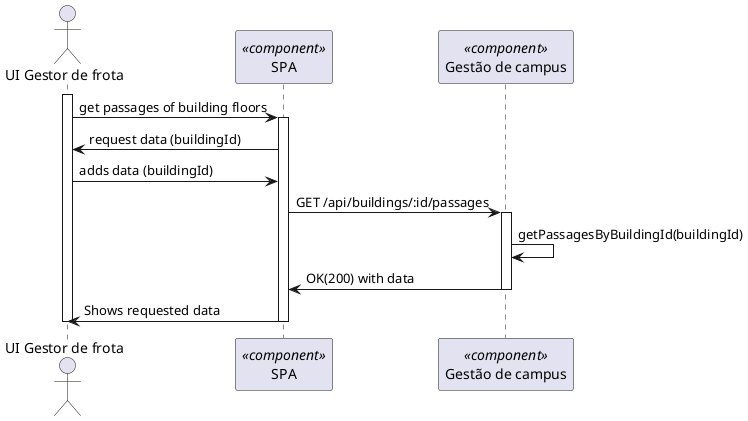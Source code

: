 @startuml
Actor "UI Gestor de frota" as User
participant "SPA" as Spa <<component>>
participant "Gestão de campus" as Controller <<component>>
activate User
User -> Spa: get passages of building floors
activate Spa
Spa -> User: request data (buildingId)

User -> Spa: adds data (buildingId)

Spa -> Controller : GET /api/buildings/:id/passages
activate Controller

Controller -> Controller : getPassagesByBuildingId(buildingId)

Controller -> Spa : OK(200) with data
deactivate Controller

Spa -> User : Shows requested data
deactivate Spa
deactivate User
@enduml
